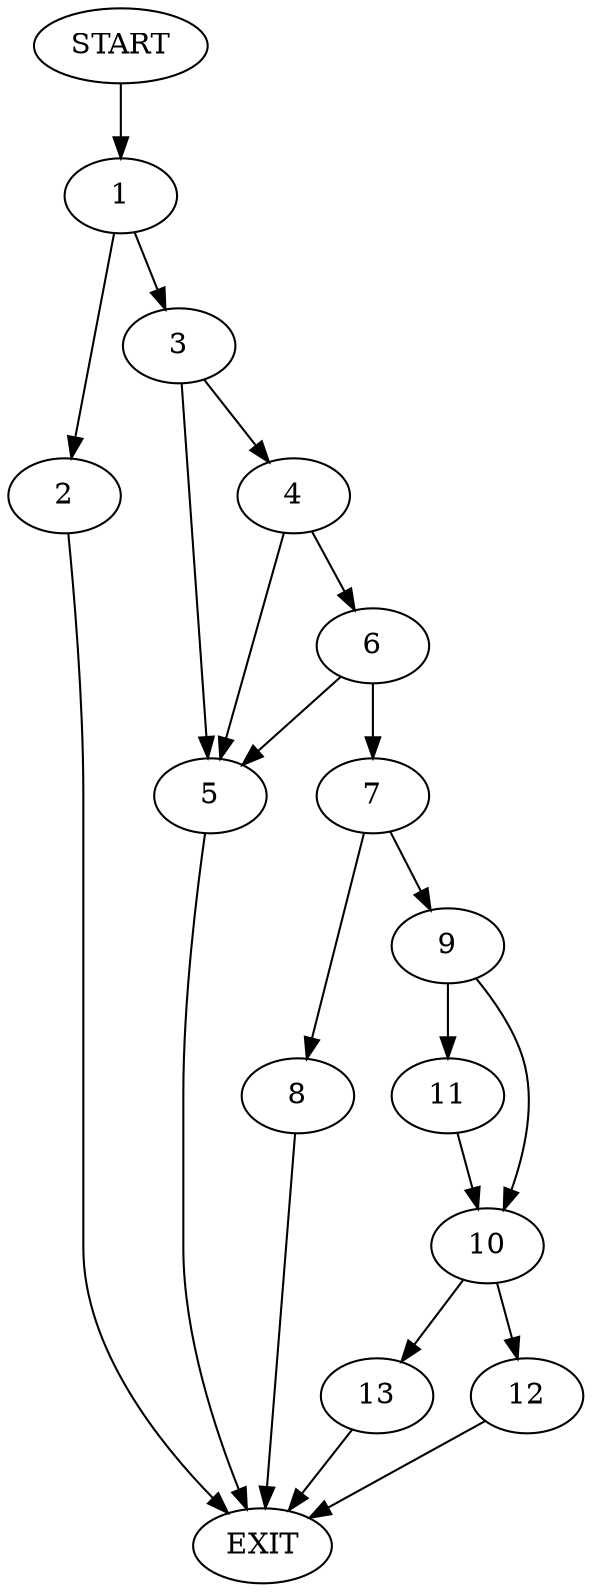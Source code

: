 digraph {
0 [label="START"]
14 [label="EXIT"]
0 -> 1
1 -> 2
1 -> 3
2 -> 14
3 -> 4
3 -> 5
4 -> 6
4 -> 5
5 -> 14
6 -> 5
6 -> 7
7 -> 8
7 -> 9
8 -> 14
9 -> 10
9 -> 11
10 -> 12
10 -> 13
11 -> 10
12 -> 14
13 -> 14
}
